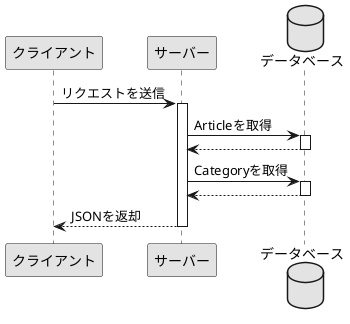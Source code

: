 @startuml communication-graphql
skinparam monochrome true
skinparam shadowing false

participant クライアント as client
participant サーバー as server
database データベース as db

client -> server ++ : リクエストを送信
    server -> db ++ : Articleを取得
    return
    server -> db ++ : Categoryを取得
    return
return JSONを返却
@enduml

@startuml communication-rest
skinparam monochrome true
skinparam shadowing false

participant クライアント as client
participant サーバー as server
database データベース as db

client -> server ++ : 1回目のリクエストを送信
    server -> db ++ : Articleを取得
    return
return JSONを返却
client -> server ++ : 2回目のリクエストを送信
    server -> db ++ : Categoryを取得
    return
return JSONを返却
@enduml
